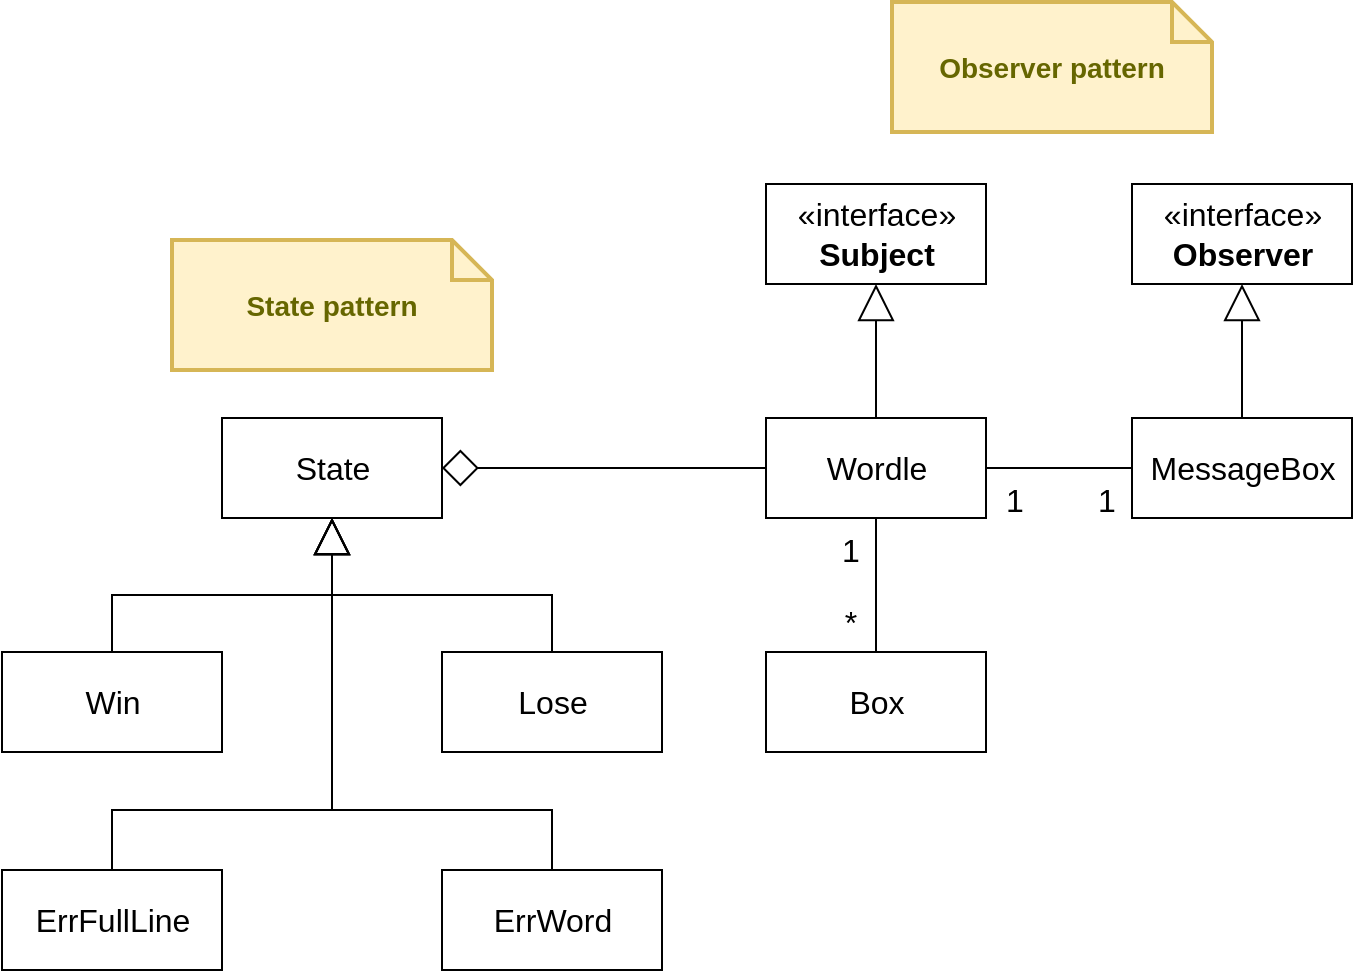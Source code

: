 <mxfile version="20.8.5" type="device"><diagram id="2XVkveo-_IjNQddAZeEK" name="Página-1"><mxGraphModel dx="1567" dy="1026" grid="0" gridSize="10" guides="1" tooltips="1" connect="1" arrows="1" fold="1" page="0" pageScale="1" pageWidth="827" pageHeight="1169" math="0" shadow="0"><root><mxCell id="0"/><mxCell id="1" parent="0"/><mxCell id="aISs_0uvvGgzZita4okd-12" style="edgeStyle=none;curved=1;rounded=0;orthogonalLoop=1;jettySize=auto;html=1;exitX=0.5;exitY=1;exitDx=0;exitDy=0;fontSize=12;endArrow=none;endFill=0;startSize=8;endSize=8;" edge="1" parent="1" source="aISs_0uvvGgzZita4okd-1" target="aISs_0uvvGgzZita4okd-4"><mxGeometry relative="1" as="geometry"/></mxCell><mxCell id="aISs_0uvvGgzZita4okd-14" style="edgeStyle=none;curved=1;rounded=0;orthogonalLoop=1;jettySize=auto;html=1;exitX=0;exitY=0.5;exitDx=0;exitDy=0;entryX=1;entryY=0.5;entryDx=0;entryDy=0;fontSize=12;endArrow=diamond;endFill=0;startSize=8;endSize=16;startArrow=none;startFill=0;" edge="1" parent="1" source="aISs_0uvvGgzZita4okd-1" target="aISs_0uvvGgzZita4okd-13"><mxGeometry relative="1" as="geometry"/></mxCell><mxCell id="aISs_0uvvGgzZita4okd-25" style="edgeStyle=orthogonalEdgeStyle;rounded=0;orthogonalLoop=1;jettySize=auto;html=1;exitX=1;exitY=0.5;exitDx=0;exitDy=0;fontSize=12;startArrow=none;startFill=0;endArrow=none;endFill=0;startSize=8;endSize=16;" edge="1" parent="1" source="aISs_0uvvGgzZita4okd-1" target="aISs_0uvvGgzZita4okd-24"><mxGeometry relative="1" as="geometry"/></mxCell><mxCell id="aISs_0uvvGgzZita4okd-29" style="edgeStyle=orthogonalEdgeStyle;rounded=0;orthogonalLoop=1;jettySize=auto;html=1;exitX=0.5;exitY=0;exitDx=0;exitDy=0;fontSize=12;startArrow=none;startFill=0;endArrow=block;endFill=0;startSize=8;endSize=16;" edge="1" parent="1" source="aISs_0uvvGgzZita4okd-1" target="aISs_0uvvGgzZita4okd-26"><mxGeometry relative="1" as="geometry"/></mxCell><mxCell id="aISs_0uvvGgzZita4okd-1" value="Wordle" style="html=1;fontSize=16;" vertex="1" parent="1"><mxGeometry x="136" y="129" width="110" height="50" as="geometry"/></mxCell><mxCell id="aISs_0uvvGgzZita4okd-4" value="Box" style="html=1;fontSize=16;" vertex="1" parent="1"><mxGeometry x="136" y="246" width="110" height="50" as="geometry"/></mxCell><mxCell id="aISs_0uvvGgzZita4okd-13" value="State" style="html=1;fontSize=16;" vertex="1" parent="1"><mxGeometry x="-136" y="129" width="110" height="50" as="geometry"/></mxCell><mxCell id="aISs_0uvvGgzZita4okd-19" style="edgeStyle=orthogonalEdgeStyle;rounded=0;orthogonalLoop=1;jettySize=auto;html=1;exitX=0.5;exitY=0;exitDx=0;exitDy=0;entryX=0.5;entryY=1;entryDx=0;entryDy=0;fontSize=12;startArrow=none;startFill=0;endArrow=block;endFill=0;startSize=8;endSize=16;" edge="1" parent="1" source="aISs_0uvvGgzZita4okd-15" target="aISs_0uvvGgzZita4okd-13"><mxGeometry relative="1" as="geometry"/></mxCell><mxCell id="aISs_0uvvGgzZita4okd-15" value="Win" style="html=1;fontSize=16;" vertex="1" parent="1"><mxGeometry x="-246" y="246" width="110" height="50" as="geometry"/></mxCell><mxCell id="aISs_0uvvGgzZita4okd-21" style="edgeStyle=orthogonalEdgeStyle;rounded=0;orthogonalLoop=1;jettySize=auto;html=1;exitX=0.5;exitY=0;exitDx=0;exitDy=0;fontSize=12;startArrow=none;startFill=0;endArrow=block;endFill=0;startSize=8;endSize=16;" edge="1" parent="1" source="aISs_0uvvGgzZita4okd-16" target="aISs_0uvvGgzZita4okd-13"><mxGeometry relative="1" as="geometry"/></mxCell><mxCell id="aISs_0uvvGgzZita4okd-16" value="Lose" style="html=1;fontSize=16;" vertex="1" parent="1"><mxGeometry x="-26" y="246" width="110" height="50" as="geometry"/></mxCell><mxCell id="aISs_0uvvGgzZita4okd-22" style="edgeStyle=orthogonalEdgeStyle;rounded=0;orthogonalLoop=1;jettySize=auto;html=1;exitX=0.5;exitY=0;exitDx=0;exitDy=0;fontSize=12;startArrow=none;startFill=0;endArrow=block;endFill=0;startSize=8;endSize=16;" edge="1" parent="1" source="aISs_0uvvGgzZita4okd-17" target="aISs_0uvvGgzZita4okd-13"><mxGeometry relative="1" as="geometry"><Array as="points"><mxPoint x="-191" y="325"/><mxPoint x="-81" y="325"/></Array></mxGeometry></mxCell><mxCell id="aISs_0uvvGgzZita4okd-17" value="ErrFullLine" style="html=1;fontSize=16;" vertex="1" parent="1"><mxGeometry x="-246" y="355" width="110" height="50" as="geometry"/></mxCell><mxCell id="aISs_0uvvGgzZita4okd-23" style="edgeStyle=orthogonalEdgeStyle;rounded=0;orthogonalLoop=1;jettySize=auto;html=1;exitX=0.5;exitY=0;exitDx=0;exitDy=0;fontSize=12;startArrow=none;startFill=0;endArrow=block;endFill=0;startSize=8;endSize=16;" edge="1" parent="1" source="aISs_0uvvGgzZita4okd-18" target="aISs_0uvvGgzZita4okd-13"><mxGeometry relative="1" as="geometry"><Array as="points"><mxPoint x="29" y="325"/><mxPoint x="-81" y="325"/></Array></mxGeometry></mxCell><mxCell id="aISs_0uvvGgzZita4okd-18" value="ErrWord" style="html=1;fontSize=16;" vertex="1" parent="1"><mxGeometry x="-26" y="355" width="110" height="50" as="geometry"/></mxCell><mxCell id="aISs_0uvvGgzZita4okd-30" style="edgeStyle=orthogonalEdgeStyle;rounded=0;orthogonalLoop=1;jettySize=auto;html=1;exitX=0.5;exitY=0;exitDx=0;exitDy=0;fontSize=12;startArrow=none;startFill=0;endArrow=block;endFill=0;startSize=8;endSize=16;" edge="1" parent="1" source="aISs_0uvvGgzZita4okd-24" target="aISs_0uvvGgzZita4okd-28"><mxGeometry relative="1" as="geometry"/></mxCell><mxCell id="aISs_0uvvGgzZita4okd-24" value="MessageBox" style="html=1;fontSize=16;" vertex="1" parent="1"><mxGeometry x="319" y="129" width="110" height="50" as="geometry"/></mxCell><mxCell id="aISs_0uvvGgzZita4okd-26" value="«interface»&lt;br&gt;&lt;b&gt;Subject&lt;/b&gt;" style="html=1;fontSize=16;" vertex="1" parent="1"><mxGeometry x="136" y="12" width="110" height="50" as="geometry"/></mxCell><mxCell id="aISs_0uvvGgzZita4okd-28" value="«interface»&lt;br&gt;&lt;b&gt;Observer&lt;/b&gt;" style="html=1;fontSize=16;" vertex="1" parent="1"><mxGeometry x="319" y="12" width="110" height="50" as="geometry"/></mxCell><mxCell id="aISs_0uvvGgzZita4okd-31" value="&lt;b&gt;Observer pattern&lt;/b&gt;" style="shape=note;strokeWidth=2;fontSize=14;size=20;whiteSpace=wrap;html=1;fillColor=#fff2cc;strokeColor=#d6b656;fontColor=#666600;" vertex="1" parent="1"><mxGeometry x="199" y="-79" width="160" height="65" as="geometry"/></mxCell><mxCell id="aISs_0uvvGgzZita4okd-32" value="&lt;b&gt;State pattern&lt;/b&gt;" style="shape=note;strokeWidth=2;fontSize=14;size=20;whiteSpace=wrap;html=1;fillColor=#fff2cc;strokeColor=#d6b656;fontColor=#666600;" vertex="1" parent="1"><mxGeometry x="-161" y="40" width="160" height="65" as="geometry"/></mxCell><mxCell id="aISs_0uvvGgzZita4okd-33" value="1" style="text;html=1;align=center;verticalAlign=middle;resizable=0;points=[];autosize=1;strokeColor=none;fillColor=none;fontSize=16;" vertex="1" parent="1"><mxGeometry x="164" y="179" width="27" height="31" as="geometry"/></mxCell><mxCell id="aISs_0uvvGgzZita4okd-34" value="*" style="text;html=1;align=center;verticalAlign=middle;resizable=0;points=[];autosize=1;strokeColor=none;fillColor=none;fontSize=16;" vertex="1" parent="1"><mxGeometry x="166" y="215" width="24" height="31" as="geometry"/></mxCell><mxCell id="aISs_0uvvGgzZita4okd-35" value="1" style="text;html=1;align=center;verticalAlign=middle;resizable=0;points=[];autosize=1;strokeColor=none;fillColor=none;fontSize=16;" vertex="1" parent="1"><mxGeometry x="246" y="154" width="27" height="31" as="geometry"/></mxCell><mxCell id="aISs_0uvvGgzZita4okd-36" value="1" style="text;html=1;align=center;verticalAlign=middle;resizable=0;points=[];autosize=1;strokeColor=none;fillColor=none;fontSize=16;" vertex="1" parent="1"><mxGeometry x="292" y="154" width="27" height="31" as="geometry"/></mxCell></root></mxGraphModel></diagram></mxfile>